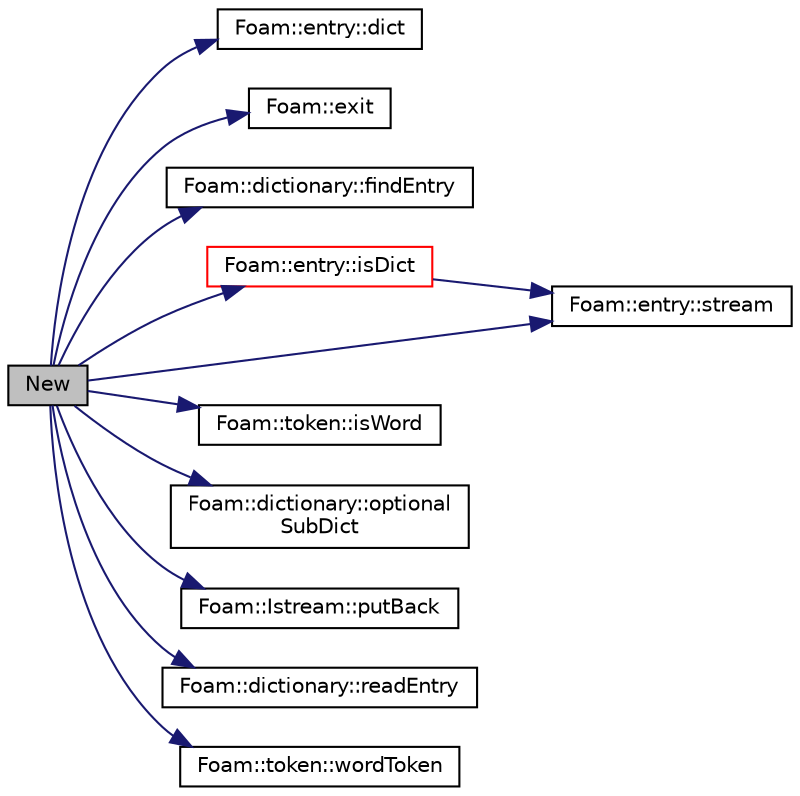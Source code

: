 digraph "New"
{
  bgcolor="transparent";
  edge [fontname="Helvetica",fontsize="10",labelfontname="Helvetica",labelfontsize="10"];
  node [fontname="Helvetica",fontsize="10",shape=record];
  rankdir="LR";
  Node1 [label="New",height=0.2,width=0.4,color="black", fillcolor="grey75", style="filled" fontcolor="black"];
  Node1 -> Node2 [color="midnightblue",fontsize="10",style="solid",fontname="Helvetica"];
  Node2 [label="Foam::entry::dict",height=0.2,width=0.4,color="black",URL="$classFoam_1_1entry.html#abd246c36ef3a3776f7d6e517dc9621af",tooltip="Return dictionary, if entry is a dictionary. "];
  Node1 -> Node3 [color="midnightblue",fontsize="10",style="solid",fontname="Helvetica"];
  Node3 [label="Foam::exit",height=0.2,width=0.4,color="black",URL="$namespaceFoam.html#a06ca7250d8e89caf05243ec094843642"];
  Node1 -> Node4 [color="midnightblue",fontsize="10",style="solid",fontname="Helvetica"];
  Node4 [label="Foam::dictionary::findEntry",height=0.2,width=0.4,color="black",URL="$classFoam_1_1dictionary.html#a747f0aa71df0ad167c9cc14003f4aaab",tooltip="Find for an entry (non-const access) with the given keyword. "];
  Node1 -> Node5 [color="midnightblue",fontsize="10",style="solid",fontname="Helvetica"];
  Node5 [label="Foam::entry::isDict",height=0.2,width=0.4,color="red",URL="$classFoam_1_1entry.html#aabe4453aa5aff1bb53c34ceda451eac7",tooltip="Return true if this entry is a dictionary. "];
  Node5 -> Node6 [color="midnightblue",fontsize="10",style="solid",fontname="Helvetica"];
  Node6 [label="Foam::entry::stream",height=0.2,width=0.4,color="black",URL="$classFoam_1_1entry.html#a3af18be98df6d673e0a40a4e38c350d1",tooltip="Return token stream, if entry is a primitive entry. "];
  Node1 -> Node7 [color="midnightblue",fontsize="10",style="solid",fontname="Helvetica"];
  Node7 [label="Foam::token::isWord",height=0.2,width=0.4,color="black",URL="$classFoam_1_1token.html#aff8351bf74c7880f1403c24dec1f82cd",tooltip="Token is WORD. "];
  Node1 -> Node8 [color="midnightblue",fontsize="10",style="solid",fontname="Helvetica"];
  Node8 [label="Foam::dictionary::optional\lSubDict",height=0.2,width=0.4,color="black",URL="$classFoam_1_1dictionary.html#a179c9b3aa822c4b3a5049017ca5c47b7",tooltip="Find and return a sub-dictionary, otherwise return this dictionary. "];
  Node1 -> Node9 [color="midnightblue",fontsize="10",style="solid",fontname="Helvetica"];
  Node9 [label="Foam::Istream::putBack",height=0.2,width=0.4,color="black",URL="$classFoam_1_1Istream.html#aeecefbf648ad32c20134e67c4fa35597",tooltip="Put back token. "];
  Node1 -> Node10 [color="midnightblue",fontsize="10",style="solid",fontname="Helvetica"];
  Node10 [label="Foam::dictionary::readEntry",height=0.2,width=0.4,color="black",URL="$classFoam_1_1dictionary.html#a954a4c86885c9d8c97bfc61959cd8f1f",tooltip="Find entry and assign to T val. FatalIOError if it is found and the number of tokens is incorrect..."];
  Node1 -> Node6 [color="midnightblue",fontsize="10",style="solid",fontname="Helvetica"];
  Node1 -> Node11 [color="midnightblue",fontsize="10",style="solid",fontname="Helvetica"];
  Node11 [label="Foam::token::wordToken",height=0.2,width=0.4,color="black",URL="$classFoam_1_1token.html#ae0dabc7a27eb1575aebeb73cfb54832f",tooltip="Return const reference to the word contents. "];
}
